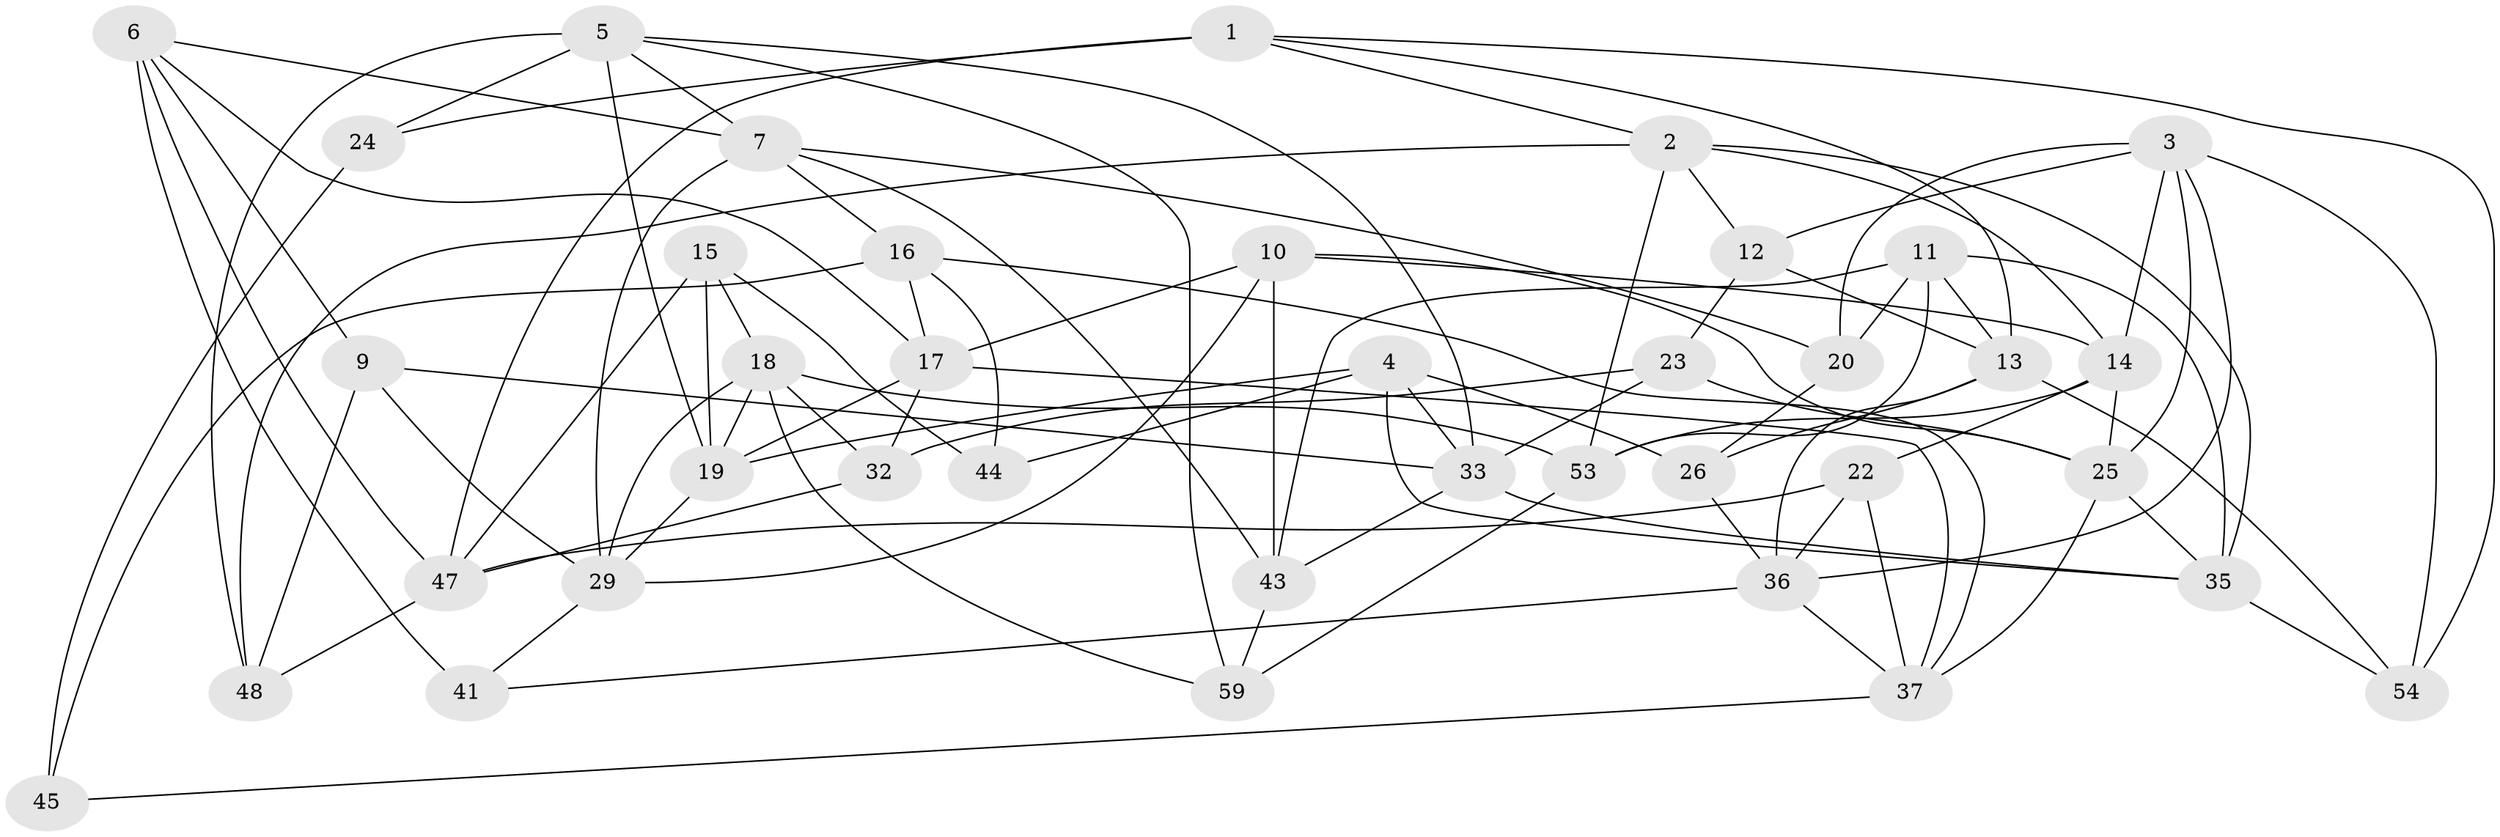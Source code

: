 // original degree distribution, {4: 1.0}
// Generated by graph-tools (version 1.1) at 2025/11/02/27/25 16:11:48]
// undirected, 39 vertices, 96 edges
graph export_dot {
graph [start="1"]
  node [color=gray90,style=filled];
  1 [super="+52"];
  2 [super="+21"];
  3 [super="+38"];
  4 [super="+8"];
  5 [super="+56"];
  6 [super="+31"];
  7 [super="+30"];
  9;
  10 [super="+40"];
  11 [super="+27"];
  12;
  13 [super="+28"];
  14 [super="+34"];
  15;
  16 [super="+39"];
  17 [super="+61"];
  18 [super="+58"];
  19 [super="+55"];
  20;
  22;
  23;
  24;
  25 [super="+50"];
  26;
  29 [super="+42"];
  32;
  33 [super="+63"];
  35 [super="+57"];
  36 [super="+46"];
  37 [super="+60"];
  41;
  43 [super="+51"];
  44;
  45;
  47 [super="+49"];
  48;
  53 [super="+62"];
  54;
  59;
  1 -- 24 [weight=2];
  1 -- 13;
  1 -- 47;
  1 -- 2;
  1 -- 54;
  2 -- 14;
  2 -- 48;
  2 -- 53;
  2 -- 35;
  2 -- 12;
  3 -- 54;
  3 -- 20;
  3 -- 14;
  3 -- 25;
  3 -- 12;
  3 -- 36;
  4 -- 26;
  4 -- 44 [weight=2];
  4 -- 33;
  4 -- 19;
  4 -- 35;
  5 -- 59;
  5 -- 24;
  5 -- 48;
  5 -- 33;
  5 -- 19;
  5 -- 7;
  6 -- 47;
  6 -- 41 [weight=2];
  6 -- 9;
  6 -- 17;
  6 -- 7;
  7 -- 29;
  7 -- 20;
  7 -- 43;
  7 -- 16;
  9 -- 33;
  9 -- 48;
  9 -- 29;
  10 -- 43 [weight=2];
  10 -- 29;
  10 -- 14;
  10 -- 17;
  10 -- 25;
  11 -- 13;
  11 -- 43;
  11 -- 20;
  11 -- 53 [weight=2];
  11 -- 35;
  12 -- 13;
  12 -- 23;
  13 -- 54;
  13 -- 26;
  13 -- 36;
  14 -- 53;
  14 -- 22;
  14 -- 25;
  15 -- 44;
  15 -- 19;
  15 -- 47;
  15 -- 18;
  16 -- 45 [weight=2];
  16 -- 44;
  16 -- 17;
  16 -- 37;
  17 -- 32;
  17 -- 37;
  17 -- 19;
  18 -- 29;
  18 -- 59;
  18 -- 32;
  18 -- 19;
  18 -- 53;
  19 -- 29;
  20 -- 26;
  22 -- 36;
  22 -- 47;
  22 -- 37;
  23 -- 32;
  23 -- 33;
  23 -- 25;
  24 -- 45;
  25 -- 37;
  25 -- 35;
  26 -- 36;
  29 -- 41;
  32 -- 47;
  33 -- 35;
  33 -- 43;
  35 -- 54;
  36 -- 41;
  36 -- 37;
  37 -- 45;
  43 -- 59;
  47 -- 48;
  53 -- 59;
}
